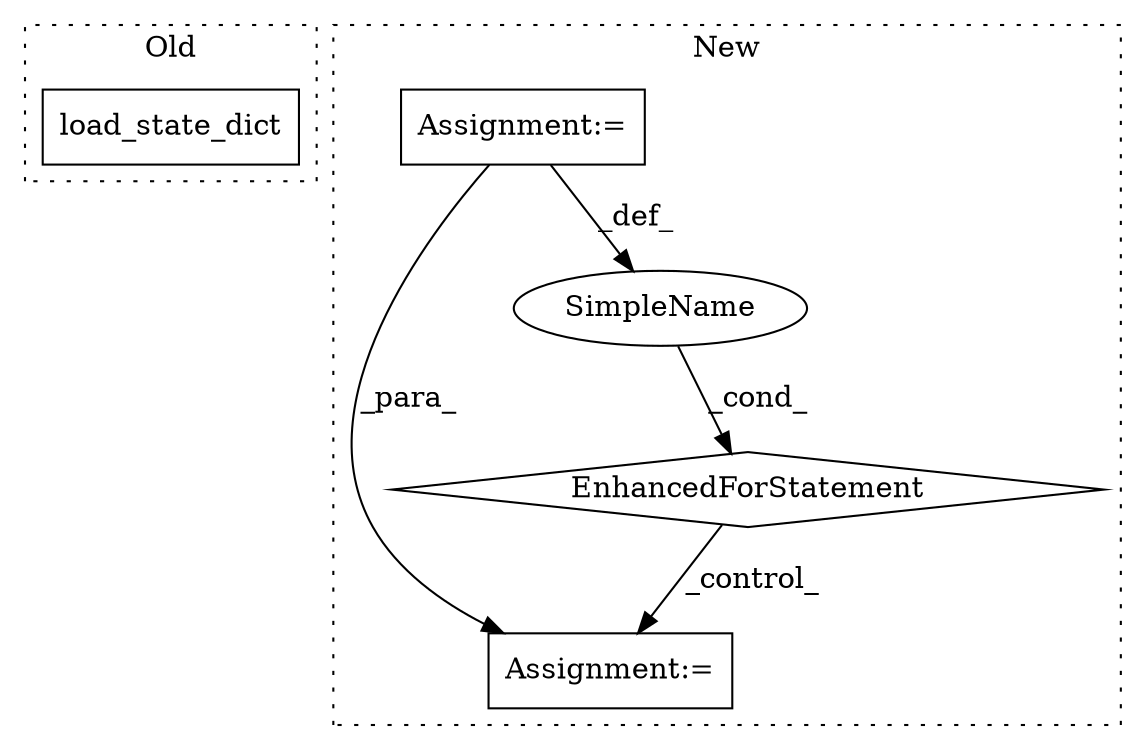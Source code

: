 digraph G {
subgraph cluster0 {
1 [label="load_state_dict" a="32" s="4534,4577" l="16,1" shape="box"];
label = "Old";
style="dotted";
}
subgraph cluster1 {
2 [label="EnhancedForStatement" a="70" s="4779,4892" l="77,2" shape="diamond"];
3 [label="Assignment:=" a="7" s="4498" l="1" shape="box"];
4 [label="Assignment:=" a="7" s="4927" l="1" shape="box"];
5 [label="SimpleName" a="42" s="4860" l="5" shape="ellipse"];
label = "New";
style="dotted";
}
2 -> 4 [label="_control_"];
3 -> 4 [label="_para_"];
3 -> 5 [label="_def_"];
5 -> 2 [label="_cond_"];
}